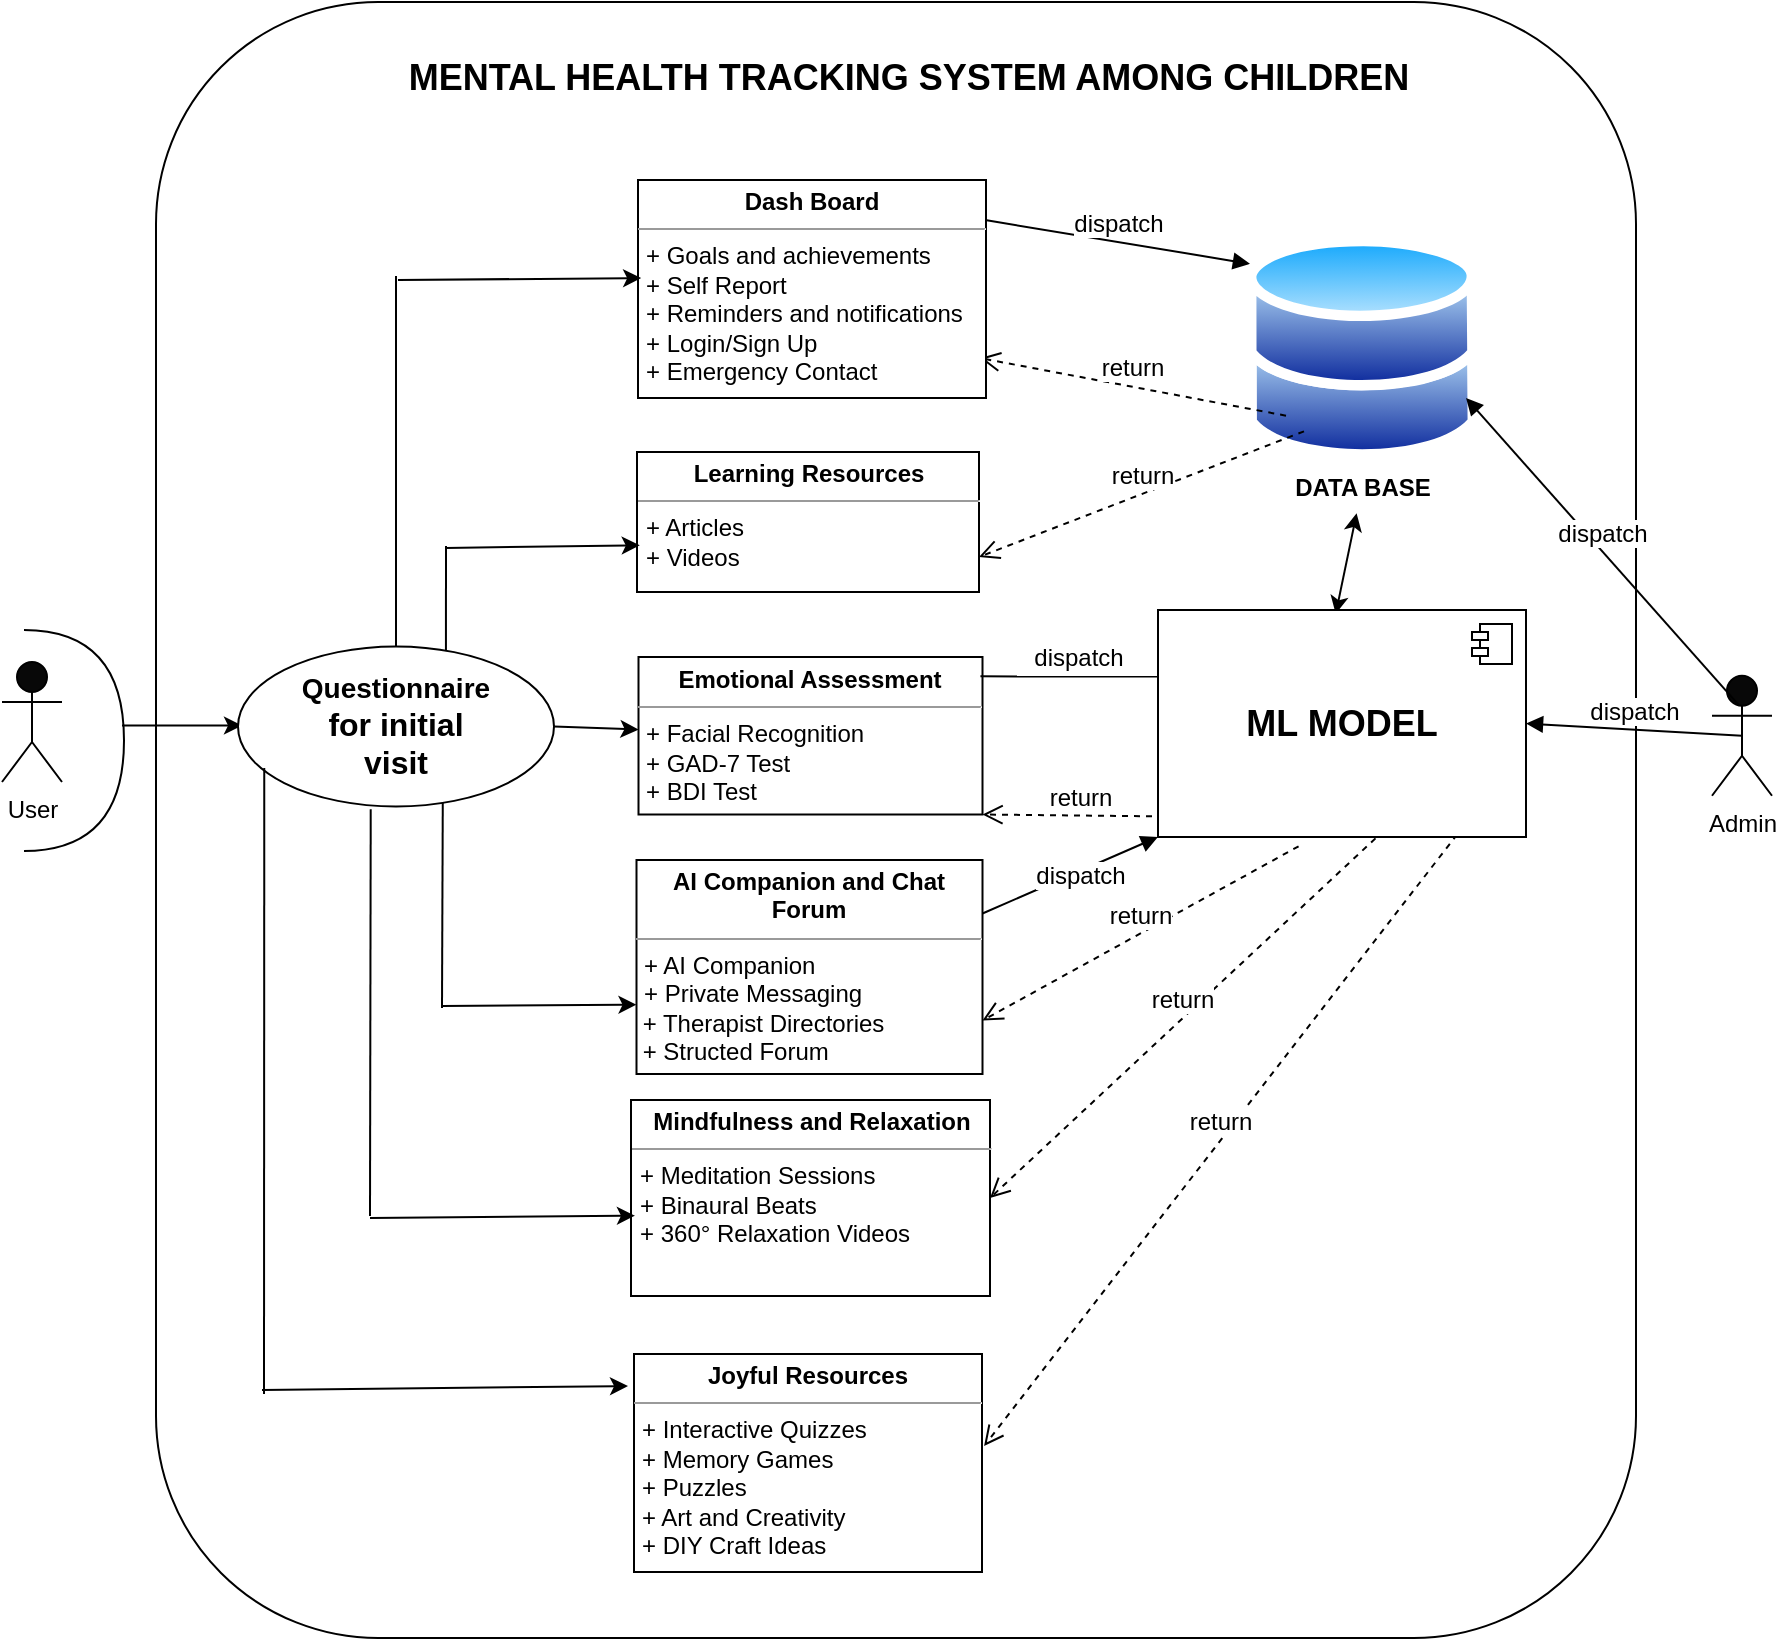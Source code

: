 <mxfile version="21.8.0" type="github">
  <diagram id="7mHRUC17z__OCojrK_M-" name="Page-2">
    <mxGraphModel dx="1290" dy="534" grid="0" gridSize="10" guides="1" tooltips="1" connect="1" arrows="1" fold="1" page="1" pageScale="1" pageWidth="827" pageHeight="1169" math="0" shadow="0">
      <root>
        <mxCell id="0" />
        <mxCell id="1" parent="0" />
        <mxCell id="DO5StPmEbmpvMcrOVITN-93" value="" style="rounded=1;whiteSpace=wrap;html=1;sketch=0;strokeColor=default;align=center;verticalAlign=middle;fontFamily=Helvetica;fontSize=12;fontColor=default;fillColor=default;" parent="1" vertex="1">
          <mxGeometry x="109" y="116" width="740" height="818" as="geometry" />
        </mxCell>
        <mxCell id="DO5StPmEbmpvMcrOVITN-68" value="" style="html=1;points=[[0,0,0,0,5],[0,1,0,0,-5],[1,0,0,0,5],[1,1,0,0,-5]];perimeter=orthogonalPerimeter;outlineConnect=0;targetShapes=umlLifeline;portConstraint=eastwest;newEdgeStyle={&quot;curved&quot;:0,&quot;rounded&quot;:0};sketch=0;strokeColor=default;align=center;verticalAlign=middle;fontFamily=Helvetica;fontSize=12;fontColor=default;fillColor=default;" parent="1" vertex="1">
          <mxGeometry x="674" y="249.84" width="10" height="78" as="geometry" />
        </mxCell>
        <mxCell id="DO5StPmEbmpvMcrOVITN-53" value="" style="image;aspect=fixed;perimeter=ellipsePerimeter;html=1;align=center;shadow=0;dashed=0;spacingTop=3;image=img/lib/active_directory/databases.svg;" parent="1" vertex="1">
          <mxGeometry x="654" y="232" width="116" height="113.68" as="geometry" />
        </mxCell>
        <mxCell id="DO5StPmEbmpvMcrOVITN-79" value="" style="html=1;points=[[0,0,0,0,5],[0,1,0,0,-5],[1,0,0,0,5],[1,1,0,0,-5]];perimeter=orthogonalPerimeter;outlineConnect=0;targetShapes=umlLifeline;portConstraint=eastwest;newEdgeStyle={&quot;curved&quot;:0,&quot;rounded&quot;:0};sketch=0;strokeColor=default;align=center;verticalAlign=middle;fontFamily=Helvetica;fontSize=12;fontColor=default;fillColor=default;" parent="1" vertex="1">
          <mxGeometry x="779" y="448.5" width="10" height="80" as="geometry" />
        </mxCell>
        <mxCell id="DO5StPmEbmpvMcrOVITN-80" value="dispatch" style="html=1;verticalAlign=bottom;endArrow=block;curved=0;rounded=0;entryX=0;entryY=1;entryDx=0;entryDy=0;fontFamily=Helvetica;fontSize=12;fontColor=default;exitX=1;exitY=0.25;exitDx=0;exitDy=0;" parent="1" source="DO5StPmEbmpvMcrOVITN-31" target="DO5StPmEbmpvMcrOVITN-49" edge="1">
          <mxGeometry x="0.011" y="-10" relative="1" as="geometry">
            <mxPoint x="711.47" y="464" as="sourcePoint" />
            <mxPoint as="offset" />
          </mxGeometry>
        </mxCell>
        <mxCell id="DO5StPmEbmpvMcrOVITN-81" value="return" style="html=1;verticalAlign=bottom;endArrow=open;dashed=1;endSize=8;curved=0;rounded=0;exitX=0.382;exitY=1.041;exitDx=0;exitDy=0;fontFamily=Helvetica;fontSize=12;fontColor=default;entryX=1;entryY=0.75;entryDx=0;entryDy=0;exitPerimeter=0;" parent="1" source="DO5StPmEbmpvMcrOVITN-49" target="DO5StPmEbmpvMcrOVITN-31" edge="1">
          <mxGeometry relative="1" as="geometry">
            <mxPoint x="560.002" y="634.53" as="targetPoint" />
          </mxGeometry>
        </mxCell>
        <mxCell id="DO5StPmEbmpvMcrOVITN-69" value="dispatch" style="html=1;verticalAlign=bottom;endArrow=block;curved=0;rounded=0;entryX=0.017;entryY=0.131;entryDx=0;entryDy=0;fontFamily=Helvetica;fontSize=12;fontColor=default;exitX=1.002;exitY=0.185;exitDx=0;exitDy=0;exitPerimeter=0;entryPerimeter=0;" parent="1" source="DO5StPmEbmpvMcrOVITN-20" target="DO5StPmEbmpvMcrOVITN-53" edge="1">
          <mxGeometry relative="1" as="geometry">
            <mxPoint x="604" y="275.16" as="sourcePoint" />
          </mxGeometry>
        </mxCell>
        <mxCell id="DO5StPmEbmpvMcrOVITN-70" value="return" style="html=1;verticalAlign=bottom;endArrow=open;dashed=1;endSize=8;curved=0;rounded=0;exitX=0;exitY=1;exitDx=0;exitDy=-5;fontFamily=Helvetica;fontSize=12;fontColor=default;entryX=0.983;entryY=0.817;entryDx=0;entryDy=0;entryPerimeter=0;" parent="1" source="DO5StPmEbmpvMcrOVITN-68" target="DO5StPmEbmpvMcrOVITN-20" edge="1">
          <mxGeometry relative="1" as="geometry">
            <mxPoint x="604" y="345.16" as="targetPoint" />
          </mxGeometry>
        </mxCell>
        <mxCell id="DO5StPmEbmpvMcrOVITN-60" value="" style="html=1;points=[[0,0,0,0,5],[0,1,0,0,-5],[1,0,0,0,5],[1,1,0,0,-5]];perimeter=orthogonalPerimeter;outlineConnect=0;targetShapes=umlLifeline;portConstraint=eastwest;newEdgeStyle={&quot;curved&quot;:0,&quot;rounded&quot;:0};sketch=0;strokeColor=default;align=center;verticalAlign=middle;fontFamily=Helvetica;fontSize=12;fontColor=default;fillColor=default;" parent="1" vertex="1">
          <mxGeometry x="619" y="448.25" width="10" height="80" as="geometry" />
        </mxCell>
        <mxCell id="DO5StPmEbmpvMcrOVITN-1" value="User" style="shape=umlActor;verticalLabelPosition=bottom;verticalAlign=top;html=1;fillColor=#080808;" parent="1" vertex="1">
          <mxGeometry x="32" y="446" width="30" height="60" as="geometry" />
        </mxCell>
        <mxCell id="DO5StPmEbmpvMcrOVITN-11" value="" style="shape=requiredInterface;html=1;verticalLabelPosition=bottom;sketch=0;" parent="1" vertex="1">
          <mxGeometry x="43" y="430" width="50" height="110.5" as="geometry" />
        </mxCell>
        <mxCell id="DO5StPmEbmpvMcrOVITN-13" value="" style="endArrow=classic;html=1;rounded=0;" parent="1" edge="1">
          <mxGeometry width="50" height="50" relative="1" as="geometry">
            <mxPoint x="92" y="477.75" as="sourcePoint" />
            <mxPoint x="152" y="477.75" as="targetPoint" />
          </mxGeometry>
        </mxCell>
        <mxCell id="DO5StPmEbmpvMcrOVITN-16" value="&lt;div style=&quot;&quot;&gt;&lt;b style=&quot;background-color: initial;&quot;&gt;&lt;font style=&quot;font-size: 14px;&quot;&gt;Questionnaire&lt;/font&gt;&lt;/b&gt;&lt;/div&gt;&lt;b&gt;&lt;font size=&quot;3&quot;&gt;&lt;div style=&quot;&quot;&gt;&lt;b style=&quot;background-color: initial;&quot;&gt;for initial&lt;/b&gt;&lt;/div&gt;&lt;div style=&quot;&quot;&gt;&lt;b style=&quot;background-color: initial;&quot;&gt;visit&lt;/b&gt;&lt;/div&gt;&lt;/font&gt;&lt;/b&gt;" style="ellipse;whiteSpace=wrap;html=1;align=center;" parent="1" vertex="1">
          <mxGeometry x="150" y="438.25" width="158" height="80" as="geometry" />
        </mxCell>
        <mxCell id="DO5StPmEbmpvMcrOVITN-20" value="&lt;p style=&quot;margin:0px;margin-top:4px;text-align:center;&quot;&gt;&lt;b&gt;Dash Board&lt;/b&gt;&lt;/p&gt;&lt;hr size=&quot;1&quot;&gt;&lt;p style=&quot;margin:0px;margin-left:4px;&quot;&gt;+ Goals and achievements&lt;/p&gt;&lt;p style=&quot;margin:0px;margin-left:4px;&quot;&gt;+ Self Report&lt;/p&gt;&lt;p style=&quot;margin:0px;margin-left:4px;&quot;&gt;+ Reminders and notifications&lt;/p&gt;&lt;p style=&quot;margin:0px;margin-left:4px;&quot;&gt;+ Login/Sign Up&lt;/p&gt;&lt;p style=&quot;margin:0px;margin-left:4px;&quot;&gt;+ Emergency Contact&lt;/p&gt;&lt;p style=&quot;margin:0px;margin-left:4px;&quot;&gt;&lt;br&gt;&lt;/p&gt;" style="verticalAlign=top;align=left;overflow=fill;fontSize=12;fontFamily=Helvetica;html=1;whiteSpace=wrap;" parent="1" vertex="1">
          <mxGeometry x="350" y="205" width="174" height="109" as="geometry" />
        </mxCell>
        <mxCell id="DO5StPmEbmpvMcrOVITN-29" value="&lt;p style=&quot;margin:0px;margin-top:4px;text-align:center;&quot;&gt;&lt;b&gt;Learning Resources&lt;/b&gt;&lt;/p&gt;&lt;hr size=&quot;1&quot;&gt;&lt;p style=&quot;margin:0px;margin-left:4px;&quot;&gt;+ Articles&lt;/p&gt;&lt;p style=&quot;margin:0px;margin-left:4px;&quot;&gt;+ Videos&lt;/p&gt;&lt;p style=&quot;margin:0px;margin-left:4px;&quot;&gt;&lt;br&gt;&lt;/p&gt;" style="verticalAlign=top;align=left;overflow=fill;fontSize=12;fontFamily=Helvetica;html=1;whiteSpace=wrap;" parent="1" vertex="1">
          <mxGeometry x="349.5" y="341" width="171" height="70" as="geometry" />
        </mxCell>
        <mxCell id="DO5StPmEbmpvMcrOVITN-30" value="&lt;p style=&quot;margin:0px;margin-top:4px;text-align:center;&quot;&gt;&lt;b&gt;Emotional Assessment&lt;/b&gt;&lt;/p&gt;&lt;hr size=&quot;1&quot;&gt;&lt;p style=&quot;margin:0px;margin-left:4px;&quot;&gt;+ Facial Recognition&lt;/p&gt;&lt;p style=&quot;margin:0px;margin-left:4px;&quot;&gt;+ GAD-7 Test&lt;/p&gt;&lt;p style=&quot;margin:0px;margin-left:4px;&quot;&gt;+ BDI Test&lt;/p&gt;&lt;p style=&quot;margin:0px;margin-left:4px;&quot;&gt;&lt;br&gt;&lt;/p&gt;" style="verticalAlign=top;align=left;overflow=fill;fontSize=12;fontFamily=Helvetica;html=1;whiteSpace=wrap;" parent="1" vertex="1">
          <mxGeometry x="350.25" y="443.5" width="172" height="78.75" as="geometry" />
        </mxCell>
        <mxCell id="DO5StPmEbmpvMcrOVITN-31" value="&lt;p style=&quot;margin:0px;margin-top:4px;text-align:center;&quot;&gt;&lt;b&gt;AI Companion and Chat Forum&lt;/b&gt;&lt;/p&gt;&lt;hr size=&quot;1&quot;&gt;&lt;p style=&quot;margin:0px;margin-left:4px;&quot;&gt;+ AI Companion&lt;/p&gt;&lt;p style=&quot;margin:0px;margin-left:4px;&quot;&gt;+ Private Messaging&lt;/p&gt;&amp;nbsp;+ Therapist Directories&lt;br&gt;&amp;nbsp;+ Structed Forum&lt;br&gt;&lt;p style=&quot;margin:0px;margin-left:4px;&quot;&gt;&lt;br&gt;&lt;/p&gt;" style="verticalAlign=top;align=left;overflow=fill;fontSize=12;fontFamily=Helvetica;html=1;whiteSpace=wrap;" parent="1" vertex="1">
          <mxGeometry x="349.25" y="545" width="173" height="107" as="geometry" />
        </mxCell>
        <mxCell id="DO5StPmEbmpvMcrOVITN-33" value="&lt;p style=&quot;margin:0px;margin-top:4px;text-align:center;&quot;&gt;&lt;b&gt;Mindfulness and Relaxation&lt;/b&gt;&lt;br&gt;&lt;/p&gt;&lt;hr size=&quot;1&quot;&gt;&lt;p style=&quot;margin:0px;margin-left:4px;&quot;&gt;+ Meditation Sessions&lt;/p&gt;&lt;p style=&quot;margin:0px;margin-left:4px;&quot;&gt;+ Binaural Beats&lt;/p&gt;&lt;p style=&quot;margin:0px;margin-left:4px;&quot;&gt;+ 360° Relaxation Videos&lt;/p&gt;&lt;p style=&quot;margin:0px;margin-left:4px;&quot;&gt;&lt;br&gt;&lt;/p&gt;" style="verticalAlign=top;align=left;overflow=fill;fontSize=12;fontFamily=Helvetica;html=1;whiteSpace=wrap;" parent="1" vertex="1">
          <mxGeometry x="346.5" y="665" width="179.5" height="98" as="geometry" />
        </mxCell>
        <mxCell id="DO5StPmEbmpvMcrOVITN-41" value="" style="endArrow=classic;html=1;rounded=0;entryX=0.011;entryY=0.59;entryDx=0;entryDy=0;entryPerimeter=0;" parent="1" target="DO5StPmEbmpvMcrOVITN-33" edge="1">
          <mxGeometry width="50" height="50" relative="1" as="geometry">
            <mxPoint x="216" y="724" as="sourcePoint" />
            <mxPoint x="216.27" y="835.79" as="targetPoint" />
          </mxGeometry>
        </mxCell>
        <mxCell id="DO5StPmEbmpvMcrOVITN-42" value="" style="endArrow=none;html=1;rounded=0;exitX=0.42;exitY=1.017;exitDx=0;exitDy=0;exitPerimeter=0;" parent="1" source="DO5StPmEbmpvMcrOVITN-16" edge="1">
          <mxGeometry width="50" height="50" relative="1" as="geometry">
            <mxPoint x="373" y="715" as="sourcePoint" />
            <mxPoint x="216" y="723" as="targetPoint" />
          </mxGeometry>
        </mxCell>
        <mxCell id="DO5StPmEbmpvMcrOVITN-43" value="" style="endArrow=none;html=1;rounded=0;" parent="1" source="DO5StPmEbmpvMcrOVITN-16" edge="1">
          <mxGeometry width="50" height="50" relative="1" as="geometry">
            <mxPoint x="225" y="434" as="sourcePoint" />
            <mxPoint x="229" y="253" as="targetPoint" />
          </mxGeometry>
        </mxCell>
        <mxCell id="DO5StPmEbmpvMcrOVITN-44" value="" style="endArrow=classic;html=1;rounded=0;entryX=0.009;entryY=0.45;entryDx=0;entryDy=0;entryPerimeter=0;" parent="1" target="DO5StPmEbmpvMcrOVITN-20" edge="1">
          <mxGeometry width="50" height="50" relative="1" as="geometry">
            <mxPoint x="230" y="255" as="sourcePoint" />
            <mxPoint x="423" y="365" as="targetPoint" />
          </mxGeometry>
        </mxCell>
        <mxCell id="DO5StPmEbmpvMcrOVITN-45" value="" style="endArrow=none;html=1;rounded=0;exitX=0.658;exitY=0.027;exitDx=0;exitDy=0;exitPerimeter=0;" parent="1" source="DO5StPmEbmpvMcrOVITN-16" edge="1">
          <mxGeometry width="50" height="50" relative="1" as="geometry">
            <mxPoint x="373" y="415" as="sourcePoint" />
            <mxPoint x="254" y="388" as="targetPoint" />
          </mxGeometry>
        </mxCell>
        <mxCell id="DO5StPmEbmpvMcrOVITN-46" value="" style="endArrow=classic;html=1;rounded=0;entryX=0.008;entryY=0.666;entryDx=0;entryDy=0;entryPerimeter=0;" parent="1" target="DO5StPmEbmpvMcrOVITN-29" edge="1">
          <mxGeometry width="50" height="50" relative="1" as="geometry">
            <mxPoint x="254" y="389" as="sourcePoint" />
            <mxPoint x="423" y="365" as="targetPoint" />
          </mxGeometry>
        </mxCell>
        <mxCell id="DO5StPmEbmpvMcrOVITN-47" value="" style="endArrow=classic;html=1;rounded=0;exitX=1;exitY=0.5;exitDx=0;exitDy=0;" parent="1" source="DO5StPmEbmpvMcrOVITN-16" target="DO5StPmEbmpvMcrOVITN-30" edge="1">
          <mxGeometry width="50" height="50" relative="1" as="geometry">
            <mxPoint x="373" y="415" as="sourcePoint" />
            <mxPoint x="423" y="365" as="targetPoint" />
          </mxGeometry>
        </mxCell>
        <mxCell id="DO5StPmEbmpvMcrOVITN-48" value="&lt;p style=&quot;margin:0px;margin-top:4px;text-align:center;&quot;&gt;&lt;b&gt;Joyful Resources&lt;/b&gt;&lt;/p&gt;&lt;hr size=&quot;1&quot;&gt;&lt;p style=&quot;margin:0px;margin-left:4px;&quot;&gt;+ Interactive Quizzes&lt;/p&gt;&lt;p style=&quot;margin:0px;margin-left:4px;&quot;&gt;+ Memory Games&lt;/p&gt;&lt;p style=&quot;margin:0px;margin-left:4px;&quot;&gt;+ Puzzles&lt;/p&gt;&lt;p style=&quot;margin:0px;margin-left:4px;&quot;&gt;+ Art and Creativity&lt;/p&gt;&lt;p style=&quot;margin:0px;margin-left:4px;&quot;&gt;+ DIY Craft Ideas&lt;/p&gt;&lt;p style=&quot;margin:0px;margin-left:4px;&quot;&gt;&lt;br&gt;&lt;/p&gt;" style="verticalAlign=top;align=left;overflow=fill;fontSize=12;fontFamily=Helvetica;html=1;whiteSpace=wrap;" parent="1" vertex="1">
          <mxGeometry x="348" y="792" width="174" height="109" as="geometry" />
        </mxCell>
        <mxCell id="DO5StPmEbmpvMcrOVITN-54" value="&lt;b&gt;DATA BASE&lt;/b&gt;" style="text;html=1;align=center;verticalAlign=middle;resizable=0;points=[];autosize=1;strokeColor=none;fillColor=none;" parent="1" vertex="1">
          <mxGeometry x="669" y="345.68" width="86" height="26" as="geometry" />
        </mxCell>
        <mxCell id="DO5StPmEbmpvMcrOVITN-61" value="dispatch" style="html=1;verticalAlign=bottom;endArrow=block;curved=0;rounded=0;entryX=0;entryY=0;entryDx=0;entryDy=5;fontFamily=Helvetica;fontSize=12;fontColor=default;exitX=0.994;exitY=0.123;exitDx=0;exitDy=0;exitPerimeter=0;" parent="1" source="DO5StPmEbmpvMcrOVITN-30" target="DO5StPmEbmpvMcrOVITN-60" edge="1">
          <mxGeometry relative="1" as="geometry">
            <mxPoint x="522" y="446" as="sourcePoint" />
          </mxGeometry>
        </mxCell>
        <mxCell id="DO5StPmEbmpvMcrOVITN-62" value="return" style="html=1;verticalAlign=bottom;endArrow=open;dashed=1;endSize=8;curved=0;rounded=0;exitX=0;exitY=1;exitDx=0;exitDy=-5;fontFamily=Helvetica;fontSize=12;fontColor=default;entryX=1;entryY=1;entryDx=0;entryDy=0;" parent="1" source="DO5StPmEbmpvMcrOVITN-60" target="DO5StPmEbmpvMcrOVITN-30" edge="1">
          <mxGeometry relative="1" as="geometry">
            <mxPoint x="546.84" y="515.5" as="targetPoint" />
          </mxGeometry>
        </mxCell>
        <mxCell id="DO5StPmEbmpvMcrOVITN-64" value="" style="endArrow=classic;html=1;rounded=0;fontFamily=Helvetica;fontSize=12;fontColor=default;" parent="1" edge="1">
          <mxGeometry width="50" height="50" relative="1" as="geometry">
            <mxPoint x="162" y="810" as="sourcePoint" />
            <mxPoint x="345" y="808" as="targetPoint" />
          </mxGeometry>
        </mxCell>
        <mxCell id="DO5StPmEbmpvMcrOVITN-65" value="" style="endArrow=none;html=1;rounded=0;fontFamily=Helvetica;fontSize=12;fontColor=default;exitX=0;exitY=1;exitDx=0;exitDy=0;" parent="1" edge="1">
          <mxGeometry width="50" height="50" relative="1" as="geometry">
            <mxPoint x="163.139" y="499.004" as="sourcePoint" />
            <mxPoint x="163" y="812" as="targetPoint" />
          </mxGeometry>
        </mxCell>
        <mxCell id="DO5StPmEbmpvMcrOVITN-66" value="" style="endArrow=none;html=1;rounded=0;fontFamily=Helvetica;fontSize=12;fontColor=default;exitX=0.648;exitY=0.977;exitDx=0;exitDy=0;exitPerimeter=0;" parent="1" source="DO5StPmEbmpvMcrOVITN-16" edge="1">
          <mxGeometry width="50" height="50" relative="1" as="geometry">
            <mxPoint x="405" y="746" as="sourcePoint" />
            <mxPoint x="252" y="619" as="targetPoint" />
          </mxGeometry>
        </mxCell>
        <mxCell id="DO5StPmEbmpvMcrOVITN-67" value="" style="endArrow=classic;html=1;rounded=0;fontFamily=Helvetica;fontSize=12;fontColor=default;entryX=0;entryY=0.676;entryDx=0;entryDy=0;entryPerimeter=0;" parent="1" target="DO5StPmEbmpvMcrOVITN-31" edge="1">
          <mxGeometry width="50" height="50" relative="1" as="geometry">
            <mxPoint x="252" y="618" as="sourcePoint" />
            <mxPoint x="455" y="696" as="targetPoint" />
          </mxGeometry>
        </mxCell>
        <mxCell id="DO5StPmEbmpvMcrOVITN-72" value="Admin" style="shape=umlActor;verticalLabelPosition=bottom;verticalAlign=top;html=1;fillColor=#080808;" parent="1" vertex="1">
          <mxGeometry x="887" y="452.88" width="30" height="60" as="geometry" />
        </mxCell>
        <mxCell id="DO5StPmEbmpvMcrOVITN-75" value="dispatch" style="html=1;verticalAlign=bottom;endArrow=block;curved=0;rounded=0;fontFamily=Helvetica;fontSize=12;fontColor=default;entryX=1;entryY=0.75;entryDx=0;entryDy=0;exitX=0.447;exitY=0.245;exitDx=0;exitDy=0;exitPerimeter=0;" parent="1" source="DO5StPmEbmpvMcrOVITN-72" target="DO5StPmEbmpvMcrOVITN-53" edge="1">
          <mxGeometry width="80" relative="1" as="geometry">
            <mxPoint x="898" y="456" as="sourcePoint" />
            <mxPoint x="838" y="379" as="targetPoint" />
          </mxGeometry>
        </mxCell>
        <mxCell id="DO5StPmEbmpvMcrOVITN-76" value="return" style="html=1;verticalAlign=bottom;endArrow=open;dashed=1;endSize=8;curved=0;rounded=0;fontFamily=Helvetica;fontSize=12;fontColor=default;exitX=0.25;exitY=0.868;exitDx=0;exitDy=0;exitPerimeter=0;entryX=1;entryY=0.75;entryDx=0;entryDy=0;" parent="1" source="DO5StPmEbmpvMcrOVITN-53" target="DO5StPmEbmpvMcrOVITN-29" edge="1">
          <mxGeometry relative="1" as="geometry">
            <mxPoint x="470" y="421" as="sourcePoint" />
            <mxPoint x="390" y="421" as="targetPoint" />
          </mxGeometry>
        </mxCell>
        <mxCell id="DO5StPmEbmpvMcrOVITN-77" value="" style="endArrow=classic;startArrow=classic;html=1;rounded=0;fontFamily=Helvetica;fontSize=12;fontColor=default;exitX=0.483;exitY=0.017;exitDx=0;exitDy=0;exitPerimeter=0;" parent="1" source="DO5StPmEbmpvMcrOVITN-49" target="DO5StPmEbmpvMcrOVITN-54" edge="1">
          <mxGeometry width="50" height="50" relative="1" as="geometry">
            <mxPoint x="701" y="438.25" as="sourcePoint" />
            <mxPoint x="748" y="408" as="targetPoint" />
          </mxGeometry>
        </mxCell>
        <mxCell id="DO5StPmEbmpvMcrOVITN-82" value="dispatch" style="html=1;verticalAlign=bottom;endArrow=block;curved=0;rounded=0;fontFamily=Helvetica;fontSize=12;fontColor=default;entryX=1;entryY=0.5;entryDx=0;entryDy=0;exitX=0.5;exitY=0.5;exitDx=0;exitDy=0;exitPerimeter=0;" parent="1" source="DO5StPmEbmpvMcrOVITN-72" target="DO5StPmEbmpvMcrOVITN-49" edge="1">
          <mxGeometry width="80" relative="1" as="geometry">
            <mxPoint x="841" y="607" as="sourcePoint" />
            <mxPoint x="921" y="607" as="targetPoint" />
          </mxGeometry>
        </mxCell>
        <mxCell id="DO5StPmEbmpvMcrOVITN-83" value="return" style="html=1;verticalAlign=bottom;endArrow=open;dashed=1;endSize=8;curved=0;rounded=0;fontFamily=Helvetica;fontSize=12;fontColor=default;exitX=0.591;exitY=1.006;exitDx=0;exitDy=0;exitPerimeter=0;entryX=1;entryY=0.5;entryDx=0;entryDy=0;" parent="1" source="DO5StPmEbmpvMcrOVITN-49" target="DO5StPmEbmpvMcrOVITN-33" edge="1">
          <mxGeometry relative="1" as="geometry">
            <mxPoint x="732" y="717" as="sourcePoint" />
            <mxPoint x="652" y="717" as="targetPoint" />
          </mxGeometry>
        </mxCell>
        <mxCell id="DO5StPmEbmpvMcrOVITN-86" value="return" style="html=1;verticalAlign=bottom;endArrow=open;dashed=1;endSize=8;curved=0;rounded=0;fontFamily=Helvetica;fontSize=12;fontColor=default;exitX=0.813;exitY=0.988;exitDx=0;exitDy=0;exitPerimeter=0;entryX=1.006;entryY=0.422;entryDx=0;entryDy=0;entryPerimeter=0;" parent="1" source="DO5StPmEbmpvMcrOVITN-49" target="DO5StPmEbmpvMcrOVITN-48" edge="1">
          <mxGeometry relative="1" as="geometry">
            <mxPoint x="737" y="827" as="sourcePoint" />
            <mxPoint x="657" y="827" as="targetPoint" />
          </mxGeometry>
        </mxCell>
        <mxCell id="DO5StPmEbmpvMcrOVITN-49" value="&lt;b&gt;&lt;font style=&quot;font-size: 18px;&quot;&gt;ML MODEL&lt;/font&gt;&lt;/b&gt;" style="html=1;dropTarget=0;whiteSpace=wrap;" parent="1" vertex="1">
          <mxGeometry x="610" y="420" width="184" height="113.5" as="geometry" />
        </mxCell>
        <mxCell id="DO5StPmEbmpvMcrOVITN-50" value="" style="shape=module;jettyWidth=8;jettyHeight=4;" parent="DO5StPmEbmpvMcrOVITN-49" vertex="1">
          <mxGeometry x="1" width="20" height="20" relative="1" as="geometry">
            <mxPoint x="-27" y="7" as="offset" />
          </mxGeometry>
        </mxCell>
        <mxCell id="DO5StPmEbmpvMcrOVITN-94" value="&lt;b&gt;&lt;font style=&quot;font-size: 18px;&quot;&gt;MENTAL HEALTH TRACKING SYSTEM AMONG CHILDREN&lt;/font&gt;&lt;/b&gt;" style="text;html=1;align=center;verticalAlign=middle;resizable=0;points=[];autosize=1;strokeColor=none;fillColor=none;fontSize=12;fontFamily=Helvetica;fontColor=default;" parent="1" vertex="1">
          <mxGeometry x="226" y="137" width="518" height="34" as="geometry" />
        </mxCell>
      </root>
    </mxGraphModel>
  </diagram>
</mxfile>
